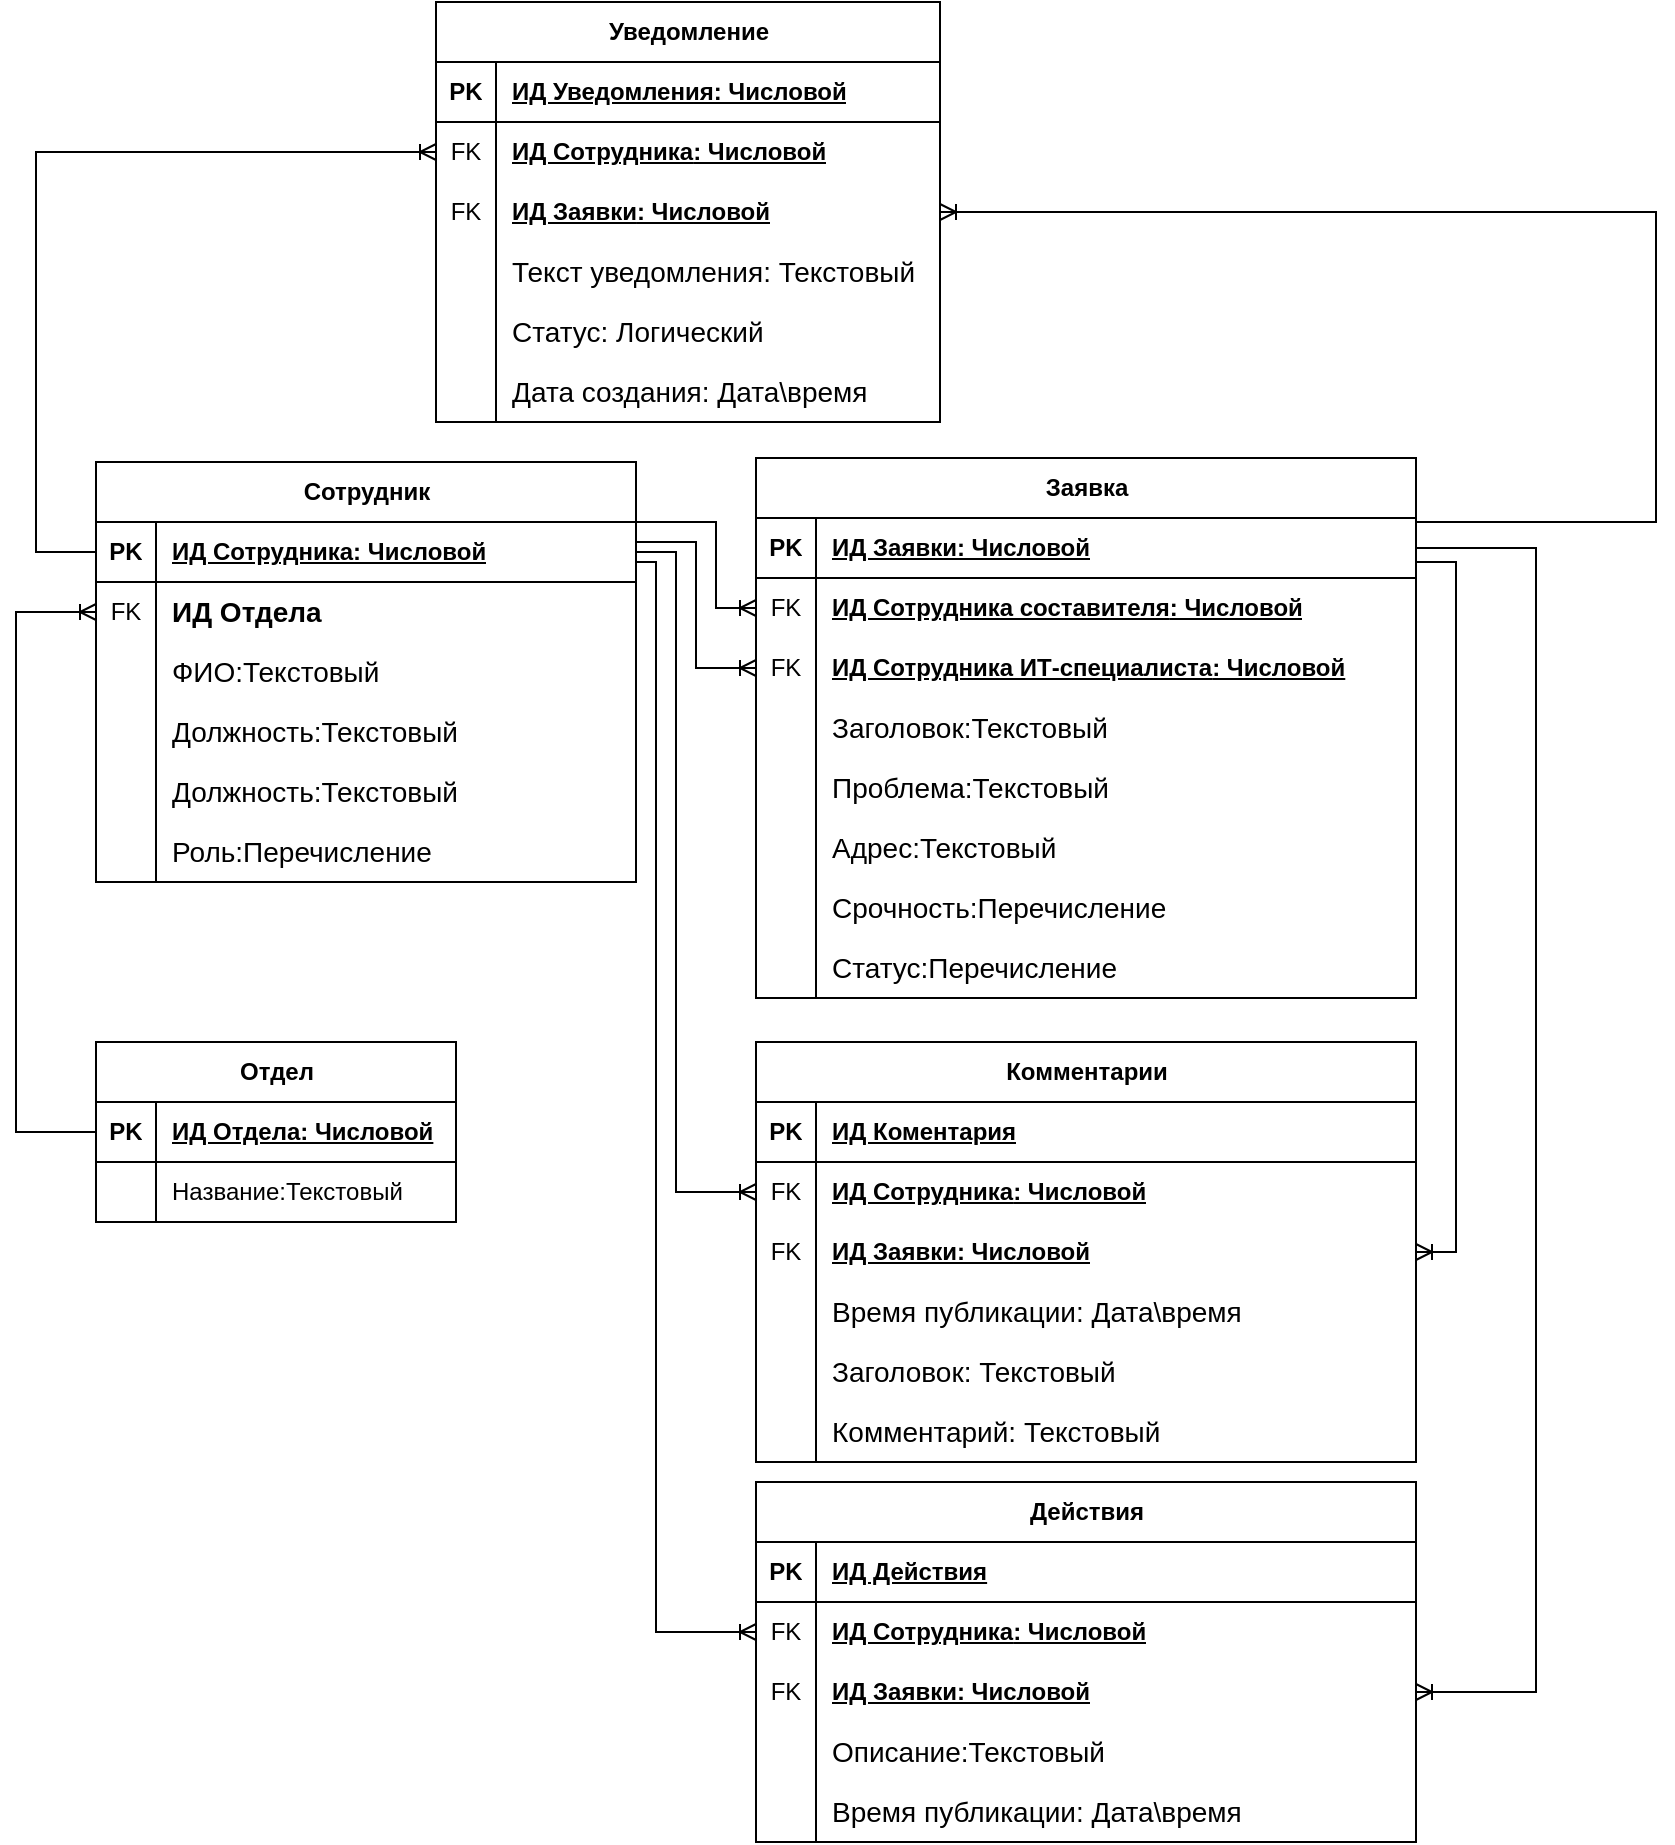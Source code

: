 <mxfile version="25.0.1">
  <diagram id="R2lEEEUBdFMjLlhIrx00" name="Page-1">
    <mxGraphModel grid="1" page="1" gridSize="10" guides="1" tooltips="1" connect="1" arrows="1" fold="1" pageScale="1" pageWidth="1100" pageHeight="1700" math="0" shadow="0" extFonts="Permanent Marker^https://fonts.googleapis.com/css?family=Permanent+Marker">
      <root>
        <mxCell id="0" />
        <mxCell id="1" parent="0" />
        <mxCell id="m5fT4UCXN7bWRFgDX3Ry-18" value="Сотрудник" style="shape=table;startSize=30;container=1;collapsible=1;childLayout=tableLayout;fixedRows=1;rowLines=0;fontStyle=1;align=center;resizeLast=1;html=1;" vertex="1" parent="1">
          <mxGeometry x="140" y="250" width="270" height="210" as="geometry" />
        </mxCell>
        <mxCell id="m5fT4UCXN7bWRFgDX3Ry-19" value="" style="shape=tableRow;horizontal=0;startSize=0;swimlaneHead=0;swimlaneBody=0;fillColor=none;collapsible=0;dropTarget=0;points=[[0,0.5],[1,0.5]];portConstraint=eastwest;top=0;left=0;right=0;bottom=1;" vertex="1" parent="m5fT4UCXN7bWRFgDX3Ry-18">
          <mxGeometry y="30" width="270" height="30" as="geometry" />
        </mxCell>
        <mxCell id="m5fT4UCXN7bWRFgDX3Ry-20" value="PK" style="shape=partialRectangle;connectable=0;fillColor=none;top=0;left=0;bottom=0;right=0;fontStyle=1;overflow=hidden;whiteSpace=wrap;html=1;" vertex="1" parent="m5fT4UCXN7bWRFgDX3Ry-19">
          <mxGeometry width="30" height="30" as="geometry">
            <mxRectangle width="30" height="30" as="alternateBounds" />
          </mxGeometry>
        </mxCell>
        <mxCell id="m5fT4UCXN7bWRFgDX3Ry-21" value="ИД Сотрудника: Числовой" style="shape=partialRectangle;connectable=0;fillColor=none;top=0;left=0;bottom=0;right=0;align=left;spacingLeft=6;fontStyle=5;overflow=hidden;whiteSpace=wrap;html=1;" vertex="1" parent="m5fT4UCXN7bWRFgDX3Ry-19">
          <mxGeometry x="30" width="240" height="30" as="geometry">
            <mxRectangle width="240" height="30" as="alternateBounds" />
          </mxGeometry>
        </mxCell>
        <mxCell id="m5fT4UCXN7bWRFgDX3Ry-22" value="" style="shape=tableRow;horizontal=0;startSize=0;swimlaneHead=0;swimlaneBody=0;fillColor=none;collapsible=0;dropTarget=0;points=[[0,0.5],[1,0.5]];portConstraint=eastwest;top=0;left=0;right=0;bottom=0;" vertex="1" parent="m5fT4UCXN7bWRFgDX3Ry-18">
          <mxGeometry y="60" width="270" height="30" as="geometry" />
        </mxCell>
        <mxCell id="m5fT4UCXN7bWRFgDX3Ry-23" value="FK" style="shape=partialRectangle;connectable=0;fillColor=none;top=0;left=0;bottom=0;right=0;editable=1;overflow=hidden;whiteSpace=wrap;html=1;" vertex="1" parent="m5fT4UCXN7bWRFgDX3Ry-22">
          <mxGeometry width="30" height="30" as="geometry">
            <mxRectangle width="30" height="30" as="alternateBounds" />
          </mxGeometry>
        </mxCell>
        <mxCell id="m5fT4UCXN7bWRFgDX3Ry-24" value="&lt;font style=&quot;font-size: 14px;&quot;&gt;&lt;b&gt;ИД Отдела&lt;/b&gt;&lt;/font&gt;" style="shape=partialRectangle;connectable=0;fillColor=none;top=0;left=0;bottom=0;right=0;align=left;spacingLeft=6;overflow=hidden;whiteSpace=wrap;html=1;" vertex="1" parent="m5fT4UCXN7bWRFgDX3Ry-22">
          <mxGeometry x="30" width="240" height="30" as="geometry">
            <mxRectangle width="240" height="30" as="alternateBounds" />
          </mxGeometry>
        </mxCell>
        <mxCell id="m5fT4UCXN7bWRFgDX3Ry-25" value="" style="shape=tableRow;horizontal=0;startSize=0;swimlaneHead=0;swimlaneBody=0;fillColor=none;collapsible=0;dropTarget=0;points=[[0,0.5],[1,0.5]];portConstraint=eastwest;top=0;left=0;right=0;bottom=0;" vertex="1" parent="m5fT4UCXN7bWRFgDX3Ry-18">
          <mxGeometry y="90" width="270" height="30" as="geometry" />
        </mxCell>
        <mxCell id="m5fT4UCXN7bWRFgDX3Ry-26" value="" style="shape=partialRectangle;connectable=0;fillColor=none;top=0;left=0;bottom=0;right=0;editable=1;overflow=hidden;whiteSpace=wrap;html=1;" vertex="1" parent="m5fT4UCXN7bWRFgDX3Ry-25">
          <mxGeometry width="30" height="30" as="geometry">
            <mxRectangle width="30" height="30" as="alternateBounds" />
          </mxGeometry>
        </mxCell>
        <mxCell id="m5fT4UCXN7bWRFgDX3Ry-27" value="&lt;font style=&quot;font-size: 14px;&quot;&gt;ФИО:Текстовый&lt;/font&gt;" style="shape=partialRectangle;connectable=0;fillColor=none;top=0;left=0;bottom=0;right=0;align=left;spacingLeft=6;overflow=hidden;whiteSpace=wrap;html=1;" vertex="1" parent="m5fT4UCXN7bWRFgDX3Ry-25">
          <mxGeometry x="30" width="240" height="30" as="geometry">
            <mxRectangle width="240" height="30" as="alternateBounds" />
          </mxGeometry>
        </mxCell>
        <mxCell id="m5fT4UCXN7bWRFgDX3Ry-28" value="" style="shape=tableRow;horizontal=0;startSize=0;swimlaneHead=0;swimlaneBody=0;fillColor=none;collapsible=0;dropTarget=0;points=[[0,0.5],[1,0.5]];portConstraint=eastwest;top=0;left=0;right=0;bottom=0;" vertex="1" parent="m5fT4UCXN7bWRFgDX3Ry-18">
          <mxGeometry y="120" width="270" height="30" as="geometry" />
        </mxCell>
        <mxCell id="m5fT4UCXN7bWRFgDX3Ry-29" value="" style="shape=partialRectangle;connectable=0;fillColor=none;top=0;left=0;bottom=0;right=0;editable=1;overflow=hidden;whiteSpace=wrap;html=1;" vertex="1" parent="m5fT4UCXN7bWRFgDX3Ry-28">
          <mxGeometry width="30" height="30" as="geometry">
            <mxRectangle width="30" height="30" as="alternateBounds" />
          </mxGeometry>
        </mxCell>
        <mxCell id="m5fT4UCXN7bWRFgDX3Ry-30" value="&lt;font style=&quot;font-size: 14px;&quot;&gt;Должность:Текстовый&lt;/font&gt;" style="shape=partialRectangle;connectable=0;fillColor=none;top=0;left=0;bottom=0;right=0;align=left;spacingLeft=6;overflow=hidden;whiteSpace=wrap;html=1;" vertex="1" parent="m5fT4UCXN7bWRFgDX3Ry-28">
          <mxGeometry x="30" width="240" height="30" as="geometry">
            <mxRectangle width="240" height="30" as="alternateBounds" />
          </mxGeometry>
        </mxCell>
        <mxCell id="m5fT4UCXN7bWRFgDX3Ry-84" value="" style="shape=tableRow;horizontal=0;startSize=0;swimlaneHead=0;swimlaneBody=0;fillColor=none;collapsible=0;dropTarget=0;points=[[0,0.5],[1,0.5]];portConstraint=eastwest;top=0;left=0;right=0;bottom=0;" vertex="1" parent="m5fT4UCXN7bWRFgDX3Ry-18">
          <mxGeometry y="150" width="270" height="30" as="geometry" />
        </mxCell>
        <mxCell id="m5fT4UCXN7bWRFgDX3Ry-85" value="" style="shape=partialRectangle;connectable=0;fillColor=none;top=0;left=0;bottom=0;right=0;editable=1;overflow=hidden;whiteSpace=wrap;html=1;" vertex="1" parent="m5fT4UCXN7bWRFgDX3Ry-84">
          <mxGeometry width="30" height="30" as="geometry">
            <mxRectangle width="30" height="30" as="alternateBounds" />
          </mxGeometry>
        </mxCell>
        <mxCell id="m5fT4UCXN7bWRFgDX3Ry-86" value="&lt;font style=&quot;font-size: 14px;&quot;&gt;Должность:Текстовый&lt;/font&gt;" style="shape=partialRectangle;connectable=0;fillColor=none;top=0;left=0;bottom=0;right=0;align=left;spacingLeft=6;overflow=hidden;whiteSpace=wrap;html=1;" vertex="1" parent="m5fT4UCXN7bWRFgDX3Ry-84">
          <mxGeometry x="30" width="240" height="30" as="geometry">
            <mxRectangle width="240" height="30" as="alternateBounds" />
          </mxGeometry>
        </mxCell>
        <mxCell id="m5fT4UCXN7bWRFgDX3Ry-93" value="" style="shape=tableRow;horizontal=0;startSize=0;swimlaneHead=0;swimlaneBody=0;fillColor=none;collapsible=0;dropTarget=0;points=[[0,0.5],[1,0.5]];portConstraint=eastwest;top=0;left=0;right=0;bottom=0;" vertex="1" parent="m5fT4UCXN7bWRFgDX3Ry-18">
          <mxGeometry y="180" width="270" height="30" as="geometry" />
        </mxCell>
        <mxCell id="m5fT4UCXN7bWRFgDX3Ry-94" value="" style="shape=partialRectangle;connectable=0;fillColor=none;top=0;left=0;bottom=0;right=0;editable=1;overflow=hidden;whiteSpace=wrap;html=1;" vertex="1" parent="m5fT4UCXN7bWRFgDX3Ry-93">
          <mxGeometry width="30" height="30" as="geometry">
            <mxRectangle width="30" height="30" as="alternateBounds" />
          </mxGeometry>
        </mxCell>
        <mxCell id="m5fT4UCXN7bWRFgDX3Ry-95" value="&lt;font style=&quot;font-size: 14px;&quot;&gt;Роль:Перечисление&lt;/font&gt;" style="shape=partialRectangle;connectable=0;fillColor=none;top=0;left=0;bottom=0;right=0;align=left;spacingLeft=6;overflow=hidden;whiteSpace=wrap;html=1;" vertex="1" parent="m5fT4UCXN7bWRFgDX3Ry-93">
          <mxGeometry x="30" width="240" height="30" as="geometry">
            <mxRectangle width="240" height="30" as="alternateBounds" />
          </mxGeometry>
        </mxCell>
        <mxCell id="m5fT4UCXN7bWRFgDX3Ry-31" value="Уведомление" style="shape=table;startSize=30;container=1;collapsible=1;childLayout=tableLayout;fixedRows=1;rowLines=0;fontStyle=1;align=center;resizeLast=1;html=1;" vertex="1" parent="1">
          <mxGeometry x="310" y="20" width="252" height="210" as="geometry" />
        </mxCell>
        <mxCell id="m5fT4UCXN7bWRFgDX3Ry-32" value="" style="shape=tableRow;horizontal=0;startSize=0;swimlaneHead=0;swimlaneBody=0;fillColor=none;collapsible=0;dropTarget=0;points=[[0,0.5],[1,0.5]];portConstraint=eastwest;top=0;left=0;right=0;bottom=1;" vertex="1" parent="m5fT4UCXN7bWRFgDX3Ry-31">
          <mxGeometry y="30" width="252" height="30" as="geometry" />
        </mxCell>
        <mxCell id="m5fT4UCXN7bWRFgDX3Ry-33" value="PK" style="shape=partialRectangle;connectable=0;fillColor=none;top=0;left=0;bottom=0;right=0;fontStyle=1;overflow=hidden;whiteSpace=wrap;html=1;" vertex="1" parent="m5fT4UCXN7bWRFgDX3Ry-32">
          <mxGeometry width="30" height="30" as="geometry">
            <mxRectangle width="30" height="30" as="alternateBounds" />
          </mxGeometry>
        </mxCell>
        <mxCell id="m5fT4UCXN7bWRFgDX3Ry-34" value="ИД Уведомления: Числовой" style="shape=partialRectangle;connectable=0;fillColor=none;top=0;left=0;bottom=0;right=0;align=left;spacingLeft=6;fontStyle=5;overflow=hidden;whiteSpace=wrap;html=1;" vertex="1" parent="m5fT4UCXN7bWRFgDX3Ry-32">
          <mxGeometry x="30" width="222" height="30" as="geometry">
            <mxRectangle width="222" height="30" as="alternateBounds" />
          </mxGeometry>
        </mxCell>
        <mxCell id="m5fT4UCXN7bWRFgDX3Ry-35" value="" style="shape=tableRow;horizontal=0;startSize=0;swimlaneHead=0;swimlaneBody=0;fillColor=none;collapsible=0;dropTarget=0;points=[[0,0.5],[1,0.5]];portConstraint=eastwest;top=0;left=0;right=0;bottom=0;" vertex="1" parent="m5fT4UCXN7bWRFgDX3Ry-31">
          <mxGeometry y="60" width="252" height="30" as="geometry" />
        </mxCell>
        <mxCell id="m5fT4UCXN7bWRFgDX3Ry-36" value="FK" style="shape=partialRectangle;connectable=0;fillColor=none;top=0;left=0;bottom=0;right=0;editable=1;overflow=hidden;whiteSpace=wrap;html=1;" vertex="1" parent="m5fT4UCXN7bWRFgDX3Ry-35">
          <mxGeometry width="30" height="30" as="geometry">
            <mxRectangle width="30" height="30" as="alternateBounds" />
          </mxGeometry>
        </mxCell>
        <mxCell id="m5fT4UCXN7bWRFgDX3Ry-37" value="&lt;span style=&quot;font-weight: 700; text-decoration-line: underline;&quot;&gt;ИД Сотрудника&lt;/span&gt;&lt;span style=&quot;font-weight: 700; text-decoration-line: underline;&quot;&gt;: Числовой&lt;/span&gt;" style="shape=partialRectangle;connectable=0;fillColor=none;top=0;left=0;bottom=0;right=0;align=left;spacingLeft=6;overflow=hidden;whiteSpace=wrap;html=1;" vertex="1" parent="m5fT4UCXN7bWRFgDX3Ry-35">
          <mxGeometry x="30" width="222" height="30" as="geometry">
            <mxRectangle width="222" height="30" as="alternateBounds" />
          </mxGeometry>
        </mxCell>
        <mxCell id="m5fT4UCXN7bWRFgDX3Ry-38" value="" style="shape=tableRow;horizontal=0;startSize=0;swimlaneHead=0;swimlaneBody=0;fillColor=none;collapsible=0;dropTarget=0;points=[[0,0.5],[1,0.5]];portConstraint=eastwest;top=0;left=0;right=0;bottom=0;" vertex="1" parent="m5fT4UCXN7bWRFgDX3Ry-31">
          <mxGeometry y="90" width="252" height="30" as="geometry" />
        </mxCell>
        <mxCell id="m5fT4UCXN7bWRFgDX3Ry-39" value="FK" style="shape=partialRectangle;connectable=0;fillColor=none;top=0;left=0;bottom=0;right=0;editable=1;overflow=hidden;whiteSpace=wrap;html=1;" vertex="1" parent="m5fT4UCXN7bWRFgDX3Ry-38">
          <mxGeometry width="30" height="30" as="geometry">
            <mxRectangle width="30" height="30" as="alternateBounds" />
          </mxGeometry>
        </mxCell>
        <mxCell id="m5fT4UCXN7bWRFgDX3Ry-40" value="&lt;span style=&quot;font-weight: 700; text-decoration-line: underline;&quot;&gt;ИД Заявки&lt;/span&gt;&lt;span style=&quot;font-weight: 700; text-decoration-line: underline;&quot;&gt;: Числовой&lt;/span&gt;" style="shape=partialRectangle;connectable=0;fillColor=none;top=0;left=0;bottom=0;right=0;align=left;spacingLeft=6;overflow=hidden;whiteSpace=wrap;html=1;" vertex="1" parent="m5fT4UCXN7bWRFgDX3Ry-38">
          <mxGeometry x="30" width="222" height="30" as="geometry">
            <mxRectangle width="222" height="30" as="alternateBounds" />
          </mxGeometry>
        </mxCell>
        <mxCell id="m5fT4UCXN7bWRFgDX3Ry-41" value="" style="shape=tableRow;horizontal=0;startSize=0;swimlaneHead=0;swimlaneBody=0;fillColor=none;collapsible=0;dropTarget=0;points=[[0,0.5],[1,0.5]];portConstraint=eastwest;top=0;left=0;right=0;bottom=0;" vertex="1" parent="m5fT4UCXN7bWRFgDX3Ry-31">
          <mxGeometry y="120" width="252" height="30" as="geometry" />
        </mxCell>
        <mxCell id="m5fT4UCXN7bWRFgDX3Ry-42" value="" style="shape=partialRectangle;connectable=0;fillColor=none;top=0;left=0;bottom=0;right=0;editable=1;overflow=hidden;whiteSpace=wrap;html=1;" vertex="1" parent="m5fT4UCXN7bWRFgDX3Ry-41">
          <mxGeometry width="30" height="30" as="geometry">
            <mxRectangle width="30" height="30" as="alternateBounds" />
          </mxGeometry>
        </mxCell>
        <mxCell id="m5fT4UCXN7bWRFgDX3Ry-43" value="&lt;span style=&quot;font-size: 14px;&quot;&gt;Текст уведомления: Текстовый&lt;/span&gt;" style="shape=partialRectangle;connectable=0;fillColor=none;top=0;left=0;bottom=0;right=0;align=left;spacingLeft=6;overflow=hidden;whiteSpace=wrap;html=1;" vertex="1" parent="m5fT4UCXN7bWRFgDX3Ry-41">
          <mxGeometry x="30" width="222" height="30" as="geometry">
            <mxRectangle width="222" height="30" as="alternateBounds" />
          </mxGeometry>
        </mxCell>
        <mxCell id="-YL9Qw6gLJrO2GEojxr--1" value="" style="shape=tableRow;horizontal=0;startSize=0;swimlaneHead=0;swimlaneBody=0;fillColor=none;collapsible=0;dropTarget=0;points=[[0,0.5],[1,0.5]];portConstraint=eastwest;top=0;left=0;right=0;bottom=0;" vertex="1" parent="m5fT4UCXN7bWRFgDX3Ry-31">
          <mxGeometry y="150" width="252" height="30" as="geometry" />
        </mxCell>
        <mxCell id="-YL9Qw6gLJrO2GEojxr--2" value="" style="shape=partialRectangle;connectable=0;fillColor=none;top=0;left=0;bottom=0;right=0;editable=1;overflow=hidden;whiteSpace=wrap;html=1;" vertex="1" parent="-YL9Qw6gLJrO2GEojxr--1">
          <mxGeometry width="30" height="30" as="geometry">
            <mxRectangle width="30" height="30" as="alternateBounds" />
          </mxGeometry>
        </mxCell>
        <mxCell id="-YL9Qw6gLJrO2GEojxr--3" value="&lt;font style=&quot;font-size: 14px;&quot;&gt;Статус: Логический&lt;/font&gt;" style="shape=partialRectangle;connectable=0;fillColor=none;top=0;left=0;bottom=0;right=0;align=left;spacingLeft=6;overflow=hidden;whiteSpace=wrap;html=1;" vertex="1" parent="-YL9Qw6gLJrO2GEojxr--1">
          <mxGeometry x="30" width="222" height="30" as="geometry">
            <mxRectangle width="222" height="30" as="alternateBounds" />
          </mxGeometry>
        </mxCell>
        <mxCell id="-YL9Qw6gLJrO2GEojxr--4" value="" style="shape=tableRow;horizontal=0;startSize=0;swimlaneHead=0;swimlaneBody=0;fillColor=none;collapsible=0;dropTarget=0;points=[[0,0.5],[1,0.5]];portConstraint=eastwest;top=0;left=0;right=0;bottom=0;" vertex="1" parent="m5fT4UCXN7bWRFgDX3Ry-31">
          <mxGeometry y="180" width="252" height="30" as="geometry" />
        </mxCell>
        <mxCell id="-YL9Qw6gLJrO2GEojxr--5" value="" style="shape=partialRectangle;connectable=0;fillColor=none;top=0;left=0;bottom=0;right=0;editable=1;overflow=hidden;whiteSpace=wrap;html=1;" vertex="1" parent="-YL9Qw6gLJrO2GEojxr--4">
          <mxGeometry width="30" height="30" as="geometry">
            <mxRectangle width="30" height="30" as="alternateBounds" />
          </mxGeometry>
        </mxCell>
        <mxCell id="-YL9Qw6gLJrO2GEojxr--6" value="&lt;font style=&quot;font-size: 14px;&quot;&gt;Дата создания: Дата\время&lt;/font&gt;" style="shape=partialRectangle;connectable=0;fillColor=none;top=0;left=0;bottom=0;right=0;align=left;spacingLeft=6;overflow=hidden;whiteSpace=wrap;html=1;" vertex="1" parent="-YL9Qw6gLJrO2GEojxr--4">
          <mxGeometry x="30" width="222" height="30" as="geometry">
            <mxRectangle width="222" height="30" as="alternateBounds" />
          </mxGeometry>
        </mxCell>
        <mxCell id="m5fT4UCXN7bWRFgDX3Ry-44" value="Отдел" style="shape=table;startSize=30;container=1;collapsible=1;childLayout=tableLayout;fixedRows=1;rowLines=0;fontStyle=1;align=center;resizeLast=1;html=1;" vertex="1" parent="1">
          <mxGeometry x="140" y="540" width="180" height="90" as="geometry" />
        </mxCell>
        <mxCell id="m5fT4UCXN7bWRFgDX3Ry-45" value="" style="shape=tableRow;horizontal=0;startSize=0;swimlaneHead=0;swimlaneBody=0;fillColor=none;collapsible=0;dropTarget=0;points=[[0,0.5],[1,0.5]];portConstraint=eastwest;top=0;left=0;right=0;bottom=1;" vertex="1" parent="m5fT4UCXN7bWRFgDX3Ry-44">
          <mxGeometry y="30" width="180" height="30" as="geometry" />
        </mxCell>
        <mxCell id="m5fT4UCXN7bWRFgDX3Ry-46" value="PK" style="shape=partialRectangle;connectable=0;fillColor=none;top=0;left=0;bottom=0;right=0;fontStyle=1;overflow=hidden;whiteSpace=wrap;html=1;" vertex="1" parent="m5fT4UCXN7bWRFgDX3Ry-45">
          <mxGeometry width="30" height="30" as="geometry">
            <mxRectangle width="30" height="30" as="alternateBounds" />
          </mxGeometry>
        </mxCell>
        <mxCell id="m5fT4UCXN7bWRFgDX3Ry-47" value="ИД Отдела: Числовой" style="shape=partialRectangle;connectable=0;fillColor=none;top=0;left=0;bottom=0;right=0;align=left;spacingLeft=6;fontStyle=5;overflow=hidden;whiteSpace=wrap;html=1;" vertex="1" parent="m5fT4UCXN7bWRFgDX3Ry-45">
          <mxGeometry x="30" width="150" height="30" as="geometry">
            <mxRectangle width="150" height="30" as="alternateBounds" />
          </mxGeometry>
        </mxCell>
        <mxCell id="m5fT4UCXN7bWRFgDX3Ry-48" value="" style="shape=tableRow;horizontal=0;startSize=0;swimlaneHead=0;swimlaneBody=0;fillColor=none;collapsible=0;dropTarget=0;points=[[0,0.5],[1,0.5]];portConstraint=eastwest;top=0;left=0;right=0;bottom=0;" vertex="1" parent="m5fT4UCXN7bWRFgDX3Ry-44">
          <mxGeometry y="60" width="180" height="30" as="geometry" />
        </mxCell>
        <mxCell id="m5fT4UCXN7bWRFgDX3Ry-49" value="" style="shape=partialRectangle;connectable=0;fillColor=none;top=0;left=0;bottom=0;right=0;editable=1;overflow=hidden;whiteSpace=wrap;html=1;" vertex="1" parent="m5fT4UCXN7bWRFgDX3Ry-48">
          <mxGeometry width="30" height="30" as="geometry">
            <mxRectangle width="30" height="30" as="alternateBounds" />
          </mxGeometry>
        </mxCell>
        <mxCell id="m5fT4UCXN7bWRFgDX3Ry-50" value="Название:Текстовый" style="shape=partialRectangle;connectable=0;fillColor=none;top=0;left=0;bottom=0;right=0;align=left;spacingLeft=6;overflow=hidden;whiteSpace=wrap;html=1;" vertex="1" parent="m5fT4UCXN7bWRFgDX3Ry-48">
          <mxGeometry x="30" width="150" height="30" as="geometry">
            <mxRectangle width="150" height="30" as="alternateBounds" />
          </mxGeometry>
        </mxCell>
        <mxCell id="m5fT4UCXN7bWRFgDX3Ry-57" value="Заявка" style="shape=table;startSize=30;container=1;collapsible=1;childLayout=tableLayout;fixedRows=1;rowLines=0;fontStyle=1;align=center;resizeLast=1;html=1;" vertex="1" parent="1">
          <mxGeometry x="470" y="248" width="330" height="270" as="geometry" />
        </mxCell>
        <mxCell id="m5fT4UCXN7bWRFgDX3Ry-58" value="" style="shape=tableRow;horizontal=0;startSize=0;swimlaneHead=0;swimlaneBody=0;fillColor=none;collapsible=0;dropTarget=0;points=[[0,0.5],[1,0.5]];portConstraint=eastwest;top=0;left=0;right=0;bottom=1;" vertex="1" parent="m5fT4UCXN7bWRFgDX3Ry-57">
          <mxGeometry y="30" width="330" height="30" as="geometry" />
        </mxCell>
        <mxCell id="m5fT4UCXN7bWRFgDX3Ry-59" value="PK" style="shape=partialRectangle;connectable=0;fillColor=none;top=0;left=0;bottom=0;right=0;fontStyle=1;overflow=hidden;whiteSpace=wrap;html=1;" vertex="1" parent="m5fT4UCXN7bWRFgDX3Ry-58">
          <mxGeometry width="30" height="30" as="geometry">
            <mxRectangle width="30" height="30" as="alternateBounds" />
          </mxGeometry>
        </mxCell>
        <mxCell id="m5fT4UCXN7bWRFgDX3Ry-60" value="ИД Заявки: Числовой" style="shape=partialRectangle;connectable=0;fillColor=none;top=0;left=0;bottom=0;right=0;align=left;spacingLeft=6;fontStyle=5;overflow=hidden;whiteSpace=wrap;html=1;" vertex="1" parent="m5fT4UCXN7bWRFgDX3Ry-58">
          <mxGeometry x="30" width="300" height="30" as="geometry">
            <mxRectangle width="300" height="30" as="alternateBounds" />
          </mxGeometry>
        </mxCell>
        <mxCell id="m5fT4UCXN7bWRFgDX3Ry-61" value="" style="shape=tableRow;horizontal=0;startSize=0;swimlaneHead=0;swimlaneBody=0;fillColor=none;collapsible=0;dropTarget=0;points=[[0,0.5],[1,0.5]];portConstraint=eastwest;top=0;left=0;right=0;bottom=0;" vertex="1" parent="m5fT4UCXN7bWRFgDX3Ry-57">
          <mxGeometry y="60" width="330" height="30" as="geometry" />
        </mxCell>
        <mxCell id="m5fT4UCXN7bWRFgDX3Ry-62" value="FK" style="shape=partialRectangle;connectable=0;fillColor=none;top=0;left=0;bottom=0;right=0;editable=1;overflow=hidden;whiteSpace=wrap;html=1;" vertex="1" parent="m5fT4UCXN7bWRFgDX3Ry-61">
          <mxGeometry width="30" height="30" as="geometry">
            <mxRectangle width="30" height="30" as="alternateBounds" />
          </mxGeometry>
        </mxCell>
        <mxCell id="m5fT4UCXN7bWRFgDX3Ry-63" value="&lt;span style=&quot;font-weight: 700; text-decoration-line: underline;&quot;&gt;ИД Сотрудника составителя&lt;/span&gt;&lt;span style=&quot;font-weight: 700; text-decoration-line: underline;&quot;&gt;: Числовой&lt;/span&gt;" style="shape=partialRectangle;connectable=0;fillColor=none;top=0;left=0;bottom=0;right=0;align=left;spacingLeft=6;overflow=hidden;whiteSpace=wrap;html=1;" vertex="1" parent="m5fT4UCXN7bWRFgDX3Ry-61">
          <mxGeometry x="30" width="300" height="30" as="geometry">
            <mxRectangle width="300" height="30" as="alternateBounds" />
          </mxGeometry>
        </mxCell>
        <mxCell id="m5fT4UCXN7bWRFgDX3Ry-64" value="" style="shape=tableRow;horizontal=0;startSize=0;swimlaneHead=0;swimlaneBody=0;fillColor=none;collapsible=0;dropTarget=0;points=[[0,0.5],[1,0.5]];portConstraint=eastwest;top=0;left=0;right=0;bottom=0;" vertex="1" parent="m5fT4UCXN7bWRFgDX3Ry-57">
          <mxGeometry y="90" width="330" height="30" as="geometry" />
        </mxCell>
        <mxCell id="m5fT4UCXN7bWRFgDX3Ry-65" value="FK" style="shape=partialRectangle;connectable=0;fillColor=none;top=0;left=0;bottom=0;right=0;editable=1;overflow=hidden;whiteSpace=wrap;html=1;" vertex="1" parent="m5fT4UCXN7bWRFgDX3Ry-64">
          <mxGeometry width="30" height="30" as="geometry">
            <mxRectangle width="30" height="30" as="alternateBounds" />
          </mxGeometry>
        </mxCell>
        <mxCell id="m5fT4UCXN7bWRFgDX3Ry-66" value="&lt;span style=&quot;text-decoration-line: underline; font-weight: 700;&quot;&gt;ИД Сотрудника ИТ-специалиста&lt;/span&gt;&lt;span style=&quot;text-decoration-line: underline; font-weight: 700;&quot;&gt;: Числовой&lt;/span&gt;" style="shape=partialRectangle;connectable=0;fillColor=none;top=0;left=0;bottom=0;right=0;align=left;spacingLeft=6;overflow=hidden;whiteSpace=wrap;html=1;" vertex="1" parent="m5fT4UCXN7bWRFgDX3Ry-64">
          <mxGeometry x="30" width="300" height="30" as="geometry">
            <mxRectangle width="300" height="30" as="alternateBounds" />
          </mxGeometry>
        </mxCell>
        <mxCell id="m5fT4UCXN7bWRFgDX3Ry-67" value="" style="shape=tableRow;horizontal=0;startSize=0;swimlaneHead=0;swimlaneBody=0;fillColor=none;collapsible=0;dropTarget=0;points=[[0,0.5],[1,0.5]];portConstraint=eastwest;top=0;left=0;right=0;bottom=0;" vertex="1" parent="m5fT4UCXN7bWRFgDX3Ry-57">
          <mxGeometry y="120" width="330" height="30" as="geometry" />
        </mxCell>
        <mxCell id="m5fT4UCXN7bWRFgDX3Ry-68" value="" style="shape=partialRectangle;connectable=0;fillColor=none;top=0;left=0;bottom=0;right=0;editable=1;overflow=hidden;whiteSpace=wrap;html=1;" vertex="1" parent="m5fT4UCXN7bWRFgDX3Ry-67">
          <mxGeometry width="30" height="30" as="geometry">
            <mxRectangle width="30" height="30" as="alternateBounds" />
          </mxGeometry>
        </mxCell>
        <mxCell id="m5fT4UCXN7bWRFgDX3Ry-69" value="&lt;font style=&quot;font-size: 14px;&quot;&gt;Заголовок:Текстовый&lt;/font&gt;" style="shape=partialRectangle;connectable=0;fillColor=none;top=0;left=0;bottom=0;right=0;align=left;spacingLeft=6;overflow=hidden;whiteSpace=wrap;html=1;" vertex="1" parent="m5fT4UCXN7bWRFgDX3Ry-67">
          <mxGeometry x="30" width="300" height="30" as="geometry">
            <mxRectangle width="300" height="30" as="alternateBounds" />
          </mxGeometry>
        </mxCell>
        <mxCell id="m5fT4UCXN7bWRFgDX3Ry-87" value="" style="shape=tableRow;horizontal=0;startSize=0;swimlaneHead=0;swimlaneBody=0;fillColor=none;collapsible=0;dropTarget=0;points=[[0,0.5],[1,0.5]];portConstraint=eastwest;top=0;left=0;right=0;bottom=0;" vertex="1" parent="m5fT4UCXN7bWRFgDX3Ry-57">
          <mxGeometry y="150" width="330" height="30" as="geometry" />
        </mxCell>
        <mxCell id="m5fT4UCXN7bWRFgDX3Ry-88" value="" style="shape=partialRectangle;connectable=0;fillColor=none;top=0;left=0;bottom=0;right=0;editable=1;overflow=hidden;whiteSpace=wrap;html=1;" vertex="1" parent="m5fT4UCXN7bWRFgDX3Ry-87">
          <mxGeometry width="30" height="30" as="geometry">
            <mxRectangle width="30" height="30" as="alternateBounds" />
          </mxGeometry>
        </mxCell>
        <mxCell id="m5fT4UCXN7bWRFgDX3Ry-89" value="&lt;font style=&quot;font-size: 14px;&quot;&gt;Проблема:Текстовый&lt;/font&gt;" style="shape=partialRectangle;connectable=0;fillColor=none;top=0;left=0;bottom=0;right=0;align=left;spacingLeft=6;overflow=hidden;whiteSpace=wrap;html=1;" vertex="1" parent="m5fT4UCXN7bWRFgDX3Ry-87">
          <mxGeometry x="30" width="300" height="30" as="geometry">
            <mxRectangle width="300" height="30" as="alternateBounds" />
          </mxGeometry>
        </mxCell>
        <mxCell id="m5fT4UCXN7bWRFgDX3Ry-90" value="" style="shape=tableRow;horizontal=0;startSize=0;swimlaneHead=0;swimlaneBody=0;fillColor=none;collapsible=0;dropTarget=0;points=[[0,0.5],[1,0.5]];portConstraint=eastwest;top=0;left=0;right=0;bottom=0;" vertex="1" parent="m5fT4UCXN7bWRFgDX3Ry-57">
          <mxGeometry y="180" width="330" height="30" as="geometry" />
        </mxCell>
        <mxCell id="m5fT4UCXN7bWRFgDX3Ry-91" value="" style="shape=partialRectangle;connectable=0;fillColor=none;top=0;left=0;bottom=0;right=0;editable=1;overflow=hidden;whiteSpace=wrap;html=1;" vertex="1" parent="m5fT4UCXN7bWRFgDX3Ry-90">
          <mxGeometry width="30" height="30" as="geometry">
            <mxRectangle width="30" height="30" as="alternateBounds" />
          </mxGeometry>
        </mxCell>
        <mxCell id="m5fT4UCXN7bWRFgDX3Ry-92" value="&lt;span style=&quot;font-size: 14px;&quot;&gt;Адрес:Текстовый&lt;/span&gt;" style="shape=partialRectangle;connectable=0;fillColor=none;top=0;left=0;bottom=0;right=0;align=left;spacingLeft=6;overflow=hidden;whiteSpace=wrap;html=1;" vertex="1" parent="m5fT4UCXN7bWRFgDX3Ry-90">
          <mxGeometry x="30" width="300" height="30" as="geometry">
            <mxRectangle width="300" height="30" as="alternateBounds" />
          </mxGeometry>
        </mxCell>
        <mxCell id="m5fT4UCXN7bWRFgDX3Ry-96" value="" style="shape=tableRow;horizontal=0;startSize=0;swimlaneHead=0;swimlaneBody=0;fillColor=none;collapsible=0;dropTarget=0;points=[[0,0.5],[1,0.5]];portConstraint=eastwest;top=0;left=0;right=0;bottom=0;" vertex="1" parent="m5fT4UCXN7bWRFgDX3Ry-57">
          <mxGeometry y="210" width="330" height="30" as="geometry" />
        </mxCell>
        <mxCell id="m5fT4UCXN7bWRFgDX3Ry-97" value="" style="shape=partialRectangle;connectable=0;fillColor=none;top=0;left=0;bottom=0;right=0;editable=1;overflow=hidden;whiteSpace=wrap;html=1;" vertex="1" parent="m5fT4UCXN7bWRFgDX3Ry-96">
          <mxGeometry width="30" height="30" as="geometry">
            <mxRectangle width="30" height="30" as="alternateBounds" />
          </mxGeometry>
        </mxCell>
        <mxCell id="m5fT4UCXN7bWRFgDX3Ry-98" value="&lt;font style=&quot;font-size: 14px;&quot;&gt;Срочность:Перечисление&lt;/font&gt;" style="shape=partialRectangle;connectable=0;fillColor=none;top=0;left=0;bottom=0;right=0;align=left;spacingLeft=6;overflow=hidden;whiteSpace=wrap;html=1;" vertex="1" parent="m5fT4UCXN7bWRFgDX3Ry-96">
          <mxGeometry x="30" width="300" height="30" as="geometry">
            <mxRectangle width="300" height="30" as="alternateBounds" />
          </mxGeometry>
        </mxCell>
        <mxCell id="m5fT4UCXN7bWRFgDX3Ry-140" value="" style="shape=tableRow;horizontal=0;startSize=0;swimlaneHead=0;swimlaneBody=0;fillColor=none;collapsible=0;dropTarget=0;points=[[0,0.5],[1,0.5]];portConstraint=eastwest;top=0;left=0;right=0;bottom=0;" vertex="1" parent="m5fT4UCXN7bWRFgDX3Ry-57">
          <mxGeometry y="240" width="330" height="30" as="geometry" />
        </mxCell>
        <mxCell id="m5fT4UCXN7bWRFgDX3Ry-141" value="" style="shape=partialRectangle;connectable=0;fillColor=none;top=0;left=0;bottom=0;right=0;editable=1;overflow=hidden;whiteSpace=wrap;html=1;" vertex="1" parent="m5fT4UCXN7bWRFgDX3Ry-140">
          <mxGeometry width="30" height="30" as="geometry">
            <mxRectangle width="30" height="30" as="alternateBounds" />
          </mxGeometry>
        </mxCell>
        <mxCell id="m5fT4UCXN7bWRFgDX3Ry-142" value="&lt;span style=&quot;font-size: 14px;&quot;&gt;Статус:Перечисление&lt;/span&gt;" style="shape=partialRectangle;connectable=0;fillColor=none;top=0;left=0;bottom=0;right=0;align=left;spacingLeft=6;overflow=hidden;whiteSpace=wrap;html=1;" vertex="1" parent="m5fT4UCXN7bWRFgDX3Ry-140">
          <mxGeometry x="30" width="300" height="30" as="geometry">
            <mxRectangle width="300" height="30" as="alternateBounds" />
          </mxGeometry>
        </mxCell>
        <mxCell id="m5fT4UCXN7bWRFgDX3Ry-73" value="" style="fontSize=12;html=1;endArrow=ERoneToMany;rounded=0;entryX=0;entryY=0.5;entryDx=0;entryDy=0;exitX=0;exitY=0.5;exitDx=0;exitDy=0;" edge="1" parent="1" source="m5fT4UCXN7bWRFgDX3Ry-45" target="m5fT4UCXN7bWRFgDX3Ry-22">
          <mxGeometry width="100" height="100" relative="1" as="geometry">
            <mxPoint x="270" y="440" as="sourcePoint" />
            <mxPoint x="370" y="340" as="targetPoint" />
            <Array as="points">
              <mxPoint x="100" y="585" />
              <mxPoint x="100" y="485" />
              <mxPoint x="100" y="410" />
              <mxPoint x="100" y="325" />
            </Array>
          </mxGeometry>
        </mxCell>
        <mxCell id="m5fT4UCXN7bWRFgDX3Ry-77" value="" style="edgeStyle=orthogonalEdgeStyle;fontSize=12;html=1;endArrow=ERoneToMany;rounded=0;entryX=0;entryY=0.5;entryDx=0;entryDy=0;" edge="1" parent="1" source="m5fT4UCXN7bWRFgDX3Ry-19" target="m5fT4UCXN7bWRFgDX3Ry-61">
          <mxGeometry width="100" height="100" relative="1" as="geometry">
            <mxPoint x="270" y="440" as="sourcePoint" />
            <mxPoint x="500" y="440" as="targetPoint" />
            <Array as="points">
              <mxPoint x="450" y="280" />
              <mxPoint x="450" y="323" />
            </Array>
          </mxGeometry>
        </mxCell>
        <mxCell id="m5fT4UCXN7bWRFgDX3Ry-78" value="" style="edgeStyle=orthogonalEdgeStyle;fontSize=12;html=1;endArrow=ERoneToMany;rounded=0;entryX=0;entryY=0.5;entryDx=0;entryDy=0;exitX=0;exitY=0.5;exitDx=0;exitDy=0;" edge="1" parent="1" source="m5fT4UCXN7bWRFgDX3Ry-19" target="m5fT4UCXN7bWRFgDX3Ry-35">
          <mxGeometry width="100" height="100" relative="1" as="geometry">
            <mxPoint x="150" y="150" as="sourcePoint" />
            <mxPoint x="300" y="120" as="targetPoint" />
            <Array as="points">
              <mxPoint x="110" y="295" />
              <mxPoint x="110" y="95" />
            </Array>
          </mxGeometry>
        </mxCell>
        <mxCell id="m5fT4UCXN7bWRFgDX3Ry-79" value="" style="edgeStyle=orthogonalEdgeStyle;fontSize=12;html=1;endArrow=ERoneToMany;rounded=0;exitX=1;exitY=0.5;exitDx=0;exitDy=0;entryX=1;entryY=0.5;entryDx=0;entryDy=0;" edge="1" parent="1" source="m5fT4UCXN7bWRFgDX3Ry-58" target="m5fT4UCXN7bWRFgDX3Ry-38">
          <mxGeometry width="100" height="100" relative="1" as="geometry">
            <mxPoint x="430" y="280" as="sourcePoint" />
            <mxPoint x="600" y="130" as="targetPoint" />
            <Array as="points">
              <mxPoint x="800" y="280" />
              <mxPoint x="920" y="280" />
              <mxPoint x="920" y="125" />
            </Array>
          </mxGeometry>
        </mxCell>
        <mxCell id="m5fT4UCXN7bWRFgDX3Ry-99" value="Комментарии" style="shape=table;startSize=30;container=1;collapsible=1;childLayout=tableLayout;fixedRows=1;rowLines=0;fontStyle=1;align=center;resizeLast=1;html=1;" vertex="1" parent="1">
          <mxGeometry x="470" y="540" width="330" height="210" as="geometry" />
        </mxCell>
        <mxCell id="m5fT4UCXN7bWRFgDX3Ry-100" value="" style="shape=tableRow;horizontal=0;startSize=0;swimlaneHead=0;swimlaneBody=0;fillColor=none;collapsible=0;dropTarget=0;points=[[0,0.5],[1,0.5]];portConstraint=eastwest;top=0;left=0;right=0;bottom=1;" vertex="1" parent="m5fT4UCXN7bWRFgDX3Ry-99">
          <mxGeometry y="30" width="330" height="30" as="geometry" />
        </mxCell>
        <mxCell id="m5fT4UCXN7bWRFgDX3Ry-101" value="PK" style="shape=partialRectangle;connectable=0;fillColor=none;top=0;left=0;bottom=0;right=0;fontStyle=1;overflow=hidden;whiteSpace=wrap;html=1;" vertex="1" parent="m5fT4UCXN7bWRFgDX3Ry-100">
          <mxGeometry width="30" height="30" as="geometry">
            <mxRectangle width="30" height="30" as="alternateBounds" />
          </mxGeometry>
        </mxCell>
        <mxCell id="m5fT4UCXN7bWRFgDX3Ry-102" value="ИД Коментария" style="shape=partialRectangle;connectable=0;fillColor=none;top=0;left=0;bottom=0;right=0;align=left;spacingLeft=6;fontStyle=5;overflow=hidden;whiteSpace=wrap;html=1;" vertex="1" parent="m5fT4UCXN7bWRFgDX3Ry-100">
          <mxGeometry x="30" width="300" height="30" as="geometry">
            <mxRectangle width="300" height="30" as="alternateBounds" />
          </mxGeometry>
        </mxCell>
        <mxCell id="m5fT4UCXN7bWRFgDX3Ry-103" value="" style="shape=tableRow;horizontal=0;startSize=0;swimlaneHead=0;swimlaneBody=0;fillColor=none;collapsible=0;dropTarget=0;points=[[0,0.5],[1,0.5]];portConstraint=eastwest;top=0;left=0;right=0;bottom=0;" vertex="1" parent="m5fT4UCXN7bWRFgDX3Ry-99">
          <mxGeometry y="60" width="330" height="30" as="geometry" />
        </mxCell>
        <mxCell id="m5fT4UCXN7bWRFgDX3Ry-104" value="FK" style="shape=partialRectangle;connectable=0;fillColor=none;top=0;left=0;bottom=0;right=0;editable=1;overflow=hidden;whiteSpace=wrap;html=1;" vertex="1" parent="m5fT4UCXN7bWRFgDX3Ry-103">
          <mxGeometry width="30" height="30" as="geometry">
            <mxRectangle width="30" height="30" as="alternateBounds" />
          </mxGeometry>
        </mxCell>
        <mxCell id="m5fT4UCXN7bWRFgDX3Ry-105" value="&lt;span style=&quot;text-decoration-line: underline; font-weight: 700;&quot;&gt;ИД Сотрудника&lt;/span&gt;&lt;span style=&quot;text-decoration-line: underline; font-weight: 700;&quot;&gt;: Числовой&lt;/span&gt;" style="shape=partialRectangle;connectable=0;fillColor=none;top=0;left=0;bottom=0;right=0;align=left;spacingLeft=6;overflow=hidden;whiteSpace=wrap;html=1;" vertex="1" parent="m5fT4UCXN7bWRFgDX3Ry-103">
          <mxGeometry x="30" width="300" height="30" as="geometry">
            <mxRectangle width="300" height="30" as="alternateBounds" />
          </mxGeometry>
        </mxCell>
        <mxCell id="m5fT4UCXN7bWRFgDX3Ry-106" value="" style="shape=tableRow;horizontal=0;startSize=0;swimlaneHead=0;swimlaneBody=0;fillColor=none;collapsible=0;dropTarget=0;points=[[0,0.5],[1,0.5]];portConstraint=eastwest;top=0;left=0;right=0;bottom=0;" vertex="1" parent="m5fT4UCXN7bWRFgDX3Ry-99">
          <mxGeometry y="90" width="330" height="30" as="geometry" />
        </mxCell>
        <mxCell id="m5fT4UCXN7bWRFgDX3Ry-107" value="FK" style="shape=partialRectangle;connectable=0;fillColor=none;top=0;left=0;bottom=0;right=0;editable=1;overflow=hidden;whiteSpace=wrap;html=1;" vertex="1" parent="m5fT4UCXN7bWRFgDX3Ry-106">
          <mxGeometry width="30" height="30" as="geometry">
            <mxRectangle width="30" height="30" as="alternateBounds" />
          </mxGeometry>
        </mxCell>
        <mxCell id="m5fT4UCXN7bWRFgDX3Ry-108" value="&lt;span style=&quot;font-weight: 700; text-decoration-line: underline;&quot;&gt;ИД Заявки: Числовой&lt;/span&gt;" style="shape=partialRectangle;connectable=0;fillColor=none;top=0;left=0;bottom=0;right=0;align=left;spacingLeft=6;overflow=hidden;whiteSpace=wrap;html=1;" vertex="1" parent="m5fT4UCXN7bWRFgDX3Ry-106">
          <mxGeometry x="30" width="300" height="30" as="geometry">
            <mxRectangle width="300" height="30" as="alternateBounds" />
          </mxGeometry>
        </mxCell>
        <mxCell id="m5fT4UCXN7bWRFgDX3Ry-109" value="" style="shape=tableRow;horizontal=0;startSize=0;swimlaneHead=0;swimlaneBody=0;fillColor=none;collapsible=0;dropTarget=0;points=[[0,0.5],[1,0.5]];portConstraint=eastwest;top=0;left=0;right=0;bottom=0;" vertex="1" parent="m5fT4UCXN7bWRFgDX3Ry-99">
          <mxGeometry y="120" width="330" height="30" as="geometry" />
        </mxCell>
        <mxCell id="m5fT4UCXN7bWRFgDX3Ry-110" value="" style="shape=partialRectangle;connectable=0;fillColor=none;top=0;left=0;bottom=0;right=0;editable=1;overflow=hidden;whiteSpace=wrap;html=1;" vertex="1" parent="m5fT4UCXN7bWRFgDX3Ry-109">
          <mxGeometry width="30" height="30" as="geometry">
            <mxRectangle width="30" height="30" as="alternateBounds" />
          </mxGeometry>
        </mxCell>
        <mxCell id="m5fT4UCXN7bWRFgDX3Ry-111" value="&lt;span style=&quot;font-size: 14px;&quot;&gt;Время публикации: Дата\время&lt;/span&gt;" style="shape=partialRectangle;connectable=0;fillColor=none;top=0;left=0;bottom=0;right=0;align=left;spacingLeft=6;overflow=hidden;whiteSpace=wrap;html=1;" vertex="1" parent="m5fT4UCXN7bWRFgDX3Ry-109">
          <mxGeometry x="30" width="300" height="30" as="geometry">
            <mxRectangle width="300" height="30" as="alternateBounds" />
          </mxGeometry>
        </mxCell>
        <mxCell id="m5fT4UCXN7bWRFgDX3Ry-126" value="" style="shape=tableRow;horizontal=0;startSize=0;swimlaneHead=0;swimlaneBody=0;fillColor=none;collapsible=0;dropTarget=0;points=[[0,0.5],[1,0.5]];portConstraint=eastwest;top=0;left=0;right=0;bottom=0;" vertex="1" parent="m5fT4UCXN7bWRFgDX3Ry-99">
          <mxGeometry y="150" width="330" height="30" as="geometry" />
        </mxCell>
        <mxCell id="m5fT4UCXN7bWRFgDX3Ry-127" value="" style="shape=partialRectangle;connectable=0;fillColor=none;top=0;left=0;bottom=0;right=0;editable=1;overflow=hidden;whiteSpace=wrap;html=1;" vertex="1" parent="m5fT4UCXN7bWRFgDX3Ry-126">
          <mxGeometry width="30" height="30" as="geometry">
            <mxRectangle width="30" height="30" as="alternateBounds" />
          </mxGeometry>
        </mxCell>
        <mxCell id="m5fT4UCXN7bWRFgDX3Ry-128" value="&lt;span style=&quot;font-size: 14px;&quot;&gt;Заголовок: Текстовый&lt;/span&gt;" style="shape=partialRectangle;connectable=0;fillColor=none;top=0;left=0;bottom=0;right=0;align=left;spacingLeft=6;overflow=hidden;whiteSpace=wrap;html=1;" vertex="1" parent="m5fT4UCXN7bWRFgDX3Ry-126">
          <mxGeometry x="30" width="300" height="30" as="geometry">
            <mxRectangle width="300" height="30" as="alternateBounds" />
          </mxGeometry>
        </mxCell>
        <mxCell id="m5fT4UCXN7bWRFgDX3Ry-144" value="" style="shape=tableRow;horizontal=0;startSize=0;swimlaneHead=0;swimlaneBody=0;fillColor=none;collapsible=0;dropTarget=0;points=[[0,0.5],[1,0.5]];portConstraint=eastwest;top=0;left=0;right=0;bottom=0;" vertex="1" parent="m5fT4UCXN7bWRFgDX3Ry-99">
          <mxGeometry y="180" width="330" height="30" as="geometry" />
        </mxCell>
        <mxCell id="m5fT4UCXN7bWRFgDX3Ry-145" value="" style="shape=partialRectangle;connectable=0;fillColor=none;top=0;left=0;bottom=0;right=0;editable=1;overflow=hidden;whiteSpace=wrap;html=1;" vertex="1" parent="m5fT4UCXN7bWRFgDX3Ry-144">
          <mxGeometry width="30" height="30" as="geometry">
            <mxRectangle width="30" height="30" as="alternateBounds" />
          </mxGeometry>
        </mxCell>
        <mxCell id="m5fT4UCXN7bWRFgDX3Ry-146" value="&lt;span style=&quot;font-size: 14px;&quot;&gt;Комментарий: Текстовый&lt;/span&gt;" style="shape=partialRectangle;connectable=0;fillColor=none;top=0;left=0;bottom=0;right=0;align=left;spacingLeft=6;overflow=hidden;whiteSpace=wrap;html=1;" vertex="1" parent="m5fT4UCXN7bWRFgDX3Ry-144">
          <mxGeometry x="30" width="300" height="30" as="geometry">
            <mxRectangle width="300" height="30" as="alternateBounds" />
          </mxGeometry>
        </mxCell>
        <mxCell id="m5fT4UCXN7bWRFgDX3Ry-112" value="Действия" style="shape=table;startSize=30;container=1;collapsible=1;childLayout=tableLayout;fixedRows=1;rowLines=0;fontStyle=1;align=center;resizeLast=1;html=1;" vertex="1" parent="1">
          <mxGeometry x="470" y="760" width="330" height="180" as="geometry" />
        </mxCell>
        <mxCell id="m5fT4UCXN7bWRFgDX3Ry-113" value="" style="shape=tableRow;horizontal=0;startSize=0;swimlaneHead=0;swimlaneBody=0;fillColor=none;collapsible=0;dropTarget=0;points=[[0,0.5],[1,0.5]];portConstraint=eastwest;top=0;left=0;right=0;bottom=1;" vertex="1" parent="m5fT4UCXN7bWRFgDX3Ry-112">
          <mxGeometry y="30" width="330" height="30" as="geometry" />
        </mxCell>
        <mxCell id="m5fT4UCXN7bWRFgDX3Ry-114" value="PK" style="shape=partialRectangle;connectable=0;fillColor=none;top=0;left=0;bottom=0;right=0;fontStyle=1;overflow=hidden;whiteSpace=wrap;html=1;" vertex="1" parent="m5fT4UCXN7bWRFgDX3Ry-113">
          <mxGeometry width="30" height="30" as="geometry">
            <mxRectangle width="30" height="30" as="alternateBounds" />
          </mxGeometry>
        </mxCell>
        <mxCell id="m5fT4UCXN7bWRFgDX3Ry-115" value="ИД Действия" style="shape=partialRectangle;connectable=0;fillColor=none;top=0;left=0;bottom=0;right=0;align=left;spacingLeft=6;fontStyle=5;overflow=hidden;whiteSpace=wrap;html=1;" vertex="1" parent="m5fT4UCXN7bWRFgDX3Ry-113">
          <mxGeometry x="30" width="300" height="30" as="geometry">
            <mxRectangle width="300" height="30" as="alternateBounds" />
          </mxGeometry>
        </mxCell>
        <mxCell id="m5fT4UCXN7bWRFgDX3Ry-116" value="" style="shape=tableRow;horizontal=0;startSize=0;swimlaneHead=0;swimlaneBody=0;fillColor=none;collapsible=0;dropTarget=0;points=[[0,0.5],[1,0.5]];portConstraint=eastwest;top=0;left=0;right=0;bottom=0;" vertex="1" parent="m5fT4UCXN7bWRFgDX3Ry-112">
          <mxGeometry y="60" width="330" height="30" as="geometry" />
        </mxCell>
        <mxCell id="m5fT4UCXN7bWRFgDX3Ry-117" value="FK" style="shape=partialRectangle;connectable=0;fillColor=none;top=0;left=0;bottom=0;right=0;editable=1;overflow=hidden;whiteSpace=wrap;html=1;" vertex="1" parent="m5fT4UCXN7bWRFgDX3Ry-116">
          <mxGeometry width="30" height="30" as="geometry">
            <mxRectangle width="30" height="30" as="alternateBounds" />
          </mxGeometry>
        </mxCell>
        <mxCell id="m5fT4UCXN7bWRFgDX3Ry-118" value="&lt;span style=&quot;text-decoration-line: underline; font-weight: 700;&quot;&gt;ИД Сотрудника&lt;/span&gt;&lt;span style=&quot;text-decoration-line: underline; font-weight: 700;&quot;&gt;: Числовой&lt;/span&gt;" style="shape=partialRectangle;connectable=0;fillColor=none;top=0;left=0;bottom=0;right=0;align=left;spacingLeft=6;overflow=hidden;whiteSpace=wrap;html=1;" vertex="1" parent="m5fT4UCXN7bWRFgDX3Ry-116">
          <mxGeometry x="30" width="300" height="30" as="geometry">
            <mxRectangle width="300" height="30" as="alternateBounds" />
          </mxGeometry>
        </mxCell>
        <mxCell id="m5fT4UCXN7bWRFgDX3Ry-119" value="" style="shape=tableRow;horizontal=0;startSize=0;swimlaneHead=0;swimlaneBody=0;fillColor=none;collapsible=0;dropTarget=0;points=[[0,0.5],[1,0.5]];portConstraint=eastwest;top=0;left=0;right=0;bottom=0;" vertex="1" parent="m5fT4UCXN7bWRFgDX3Ry-112">
          <mxGeometry y="90" width="330" height="30" as="geometry" />
        </mxCell>
        <mxCell id="m5fT4UCXN7bWRFgDX3Ry-120" value="FK" style="shape=partialRectangle;connectable=0;fillColor=none;top=0;left=0;bottom=0;right=0;editable=1;overflow=hidden;whiteSpace=wrap;html=1;" vertex="1" parent="m5fT4UCXN7bWRFgDX3Ry-119">
          <mxGeometry width="30" height="30" as="geometry">
            <mxRectangle width="30" height="30" as="alternateBounds" />
          </mxGeometry>
        </mxCell>
        <mxCell id="m5fT4UCXN7bWRFgDX3Ry-121" value="&lt;span style=&quot;font-weight: 700; text-decoration-line: underline;&quot;&gt;ИД Заявки: Числовой&lt;/span&gt;" style="shape=partialRectangle;connectable=0;fillColor=none;top=0;left=0;bottom=0;right=0;align=left;spacingLeft=6;overflow=hidden;whiteSpace=wrap;html=1;" vertex="1" parent="m5fT4UCXN7bWRFgDX3Ry-119">
          <mxGeometry x="30" width="300" height="30" as="geometry">
            <mxRectangle width="300" height="30" as="alternateBounds" />
          </mxGeometry>
        </mxCell>
        <mxCell id="m5fT4UCXN7bWRFgDX3Ry-122" value="" style="shape=tableRow;horizontal=0;startSize=0;swimlaneHead=0;swimlaneBody=0;fillColor=none;collapsible=0;dropTarget=0;points=[[0,0.5],[1,0.5]];portConstraint=eastwest;top=0;left=0;right=0;bottom=0;" vertex="1" parent="m5fT4UCXN7bWRFgDX3Ry-112">
          <mxGeometry y="120" width="330" height="30" as="geometry" />
        </mxCell>
        <mxCell id="m5fT4UCXN7bWRFgDX3Ry-123" value="" style="shape=partialRectangle;connectable=0;fillColor=none;top=0;left=0;bottom=0;right=0;editable=1;overflow=hidden;whiteSpace=wrap;html=1;" vertex="1" parent="m5fT4UCXN7bWRFgDX3Ry-122">
          <mxGeometry width="30" height="30" as="geometry">
            <mxRectangle width="30" height="30" as="alternateBounds" />
          </mxGeometry>
        </mxCell>
        <mxCell id="m5fT4UCXN7bWRFgDX3Ry-124" value="&lt;font style=&quot;font-size: 14px;&quot;&gt;Описание:Текстовый&lt;/font&gt;" style="shape=partialRectangle;connectable=0;fillColor=none;top=0;left=0;bottom=0;right=0;align=left;spacingLeft=6;overflow=hidden;whiteSpace=wrap;html=1;" vertex="1" parent="m5fT4UCXN7bWRFgDX3Ry-122">
          <mxGeometry x="30" width="300" height="30" as="geometry">
            <mxRectangle width="300" height="30" as="alternateBounds" />
          </mxGeometry>
        </mxCell>
        <mxCell id="m5fT4UCXN7bWRFgDX3Ry-129" value="" style="shape=tableRow;horizontal=0;startSize=0;swimlaneHead=0;swimlaneBody=0;fillColor=none;collapsible=0;dropTarget=0;points=[[0,0.5],[1,0.5]];portConstraint=eastwest;top=0;left=0;right=0;bottom=0;" vertex="1" parent="m5fT4UCXN7bWRFgDX3Ry-112">
          <mxGeometry y="150" width="330" height="30" as="geometry" />
        </mxCell>
        <mxCell id="m5fT4UCXN7bWRFgDX3Ry-130" value="" style="shape=partialRectangle;connectable=0;fillColor=none;top=0;left=0;bottom=0;right=0;editable=1;overflow=hidden;whiteSpace=wrap;html=1;" vertex="1" parent="m5fT4UCXN7bWRFgDX3Ry-129">
          <mxGeometry width="30" height="30" as="geometry">
            <mxRectangle width="30" height="30" as="alternateBounds" />
          </mxGeometry>
        </mxCell>
        <mxCell id="m5fT4UCXN7bWRFgDX3Ry-131" value="&lt;span style=&quot;font-size: 14px;&quot;&gt;Время публикации: Дата\время&lt;/span&gt;" style="shape=partialRectangle;connectable=0;fillColor=none;top=0;left=0;bottom=0;right=0;align=left;spacingLeft=6;overflow=hidden;whiteSpace=wrap;html=1;" vertex="1" parent="m5fT4UCXN7bWRFgDX3Ry-129">
          <mxGeometry x="30" width="300" height="30" as="geometry">
            <mxRectangle width="300" height="30" as="alternateBounds" />
          </mxGeometry>
        </mxCell>
        <mxCell id="m5fT4UCXN7bWRFgDX3Ry-138" value="" style="edgeStyle=orthogonalEdgeStyle;fontSize=12;html=1;endArrow=ERoneToMany;rounded=0;exitX=1;exitY=0.5;exitDx=0;exitDy=0;entryX=0;entryY=0.5;entryDx=0;entryDy=0;" edge="1" parent="1" source="m5fT4UCXN7bWRFgDX3Ry-19" target="m5fT4UCXN7bWRFgDX3Ry-103">
          <mxGeometry width="100" height="100" relative="1" as="geometry">
            <mxPoint x="560" y="610" as="sourcePoint" />
            <mxPoint x="660" y="510" as="targetPoint" />
            <Array as="points">
              <mxPoint x="430" y="295" />
              <mxPoint x="430" y="615" />
            </Array>
          </mxGeometry>
        </mxCell>
        <mxCell id="m5fT4UCXN7bWRFgDX3Ry-139" value="" style="edgeStyle=orthogonalEdgeStyle;fontSize=12;html=1;endArrow=ERoneToMany;rounded=0;exitX=1;exitY=0.5;exitDx=0;exitDy=0;entryX=0;entryY=0.5;entryDx=0;entryDy=0;" edge="1" parent="1" source="m5fT4UCXN7bWRFgDX3Ry-19" target="m5fT4UCXN7bWRFgDX3Ry-116">
          <mxGeometry width="100" height="100" relative="1" as="geometry">
            <mxPoint x="560" y="610" as="sourcePoint" />
            <mxPoint x="660" y="510" as="targetPoint" />
            <Array as="points">
              <mxPoint x="410" y="300" />
              <mxPoint x="420" y="300" />
              <mxPoint x="420" y="835" />
            </Array>
          </mxGeometry>
        </mxCell>
        <mxCell id="m5fT4UCXN7bWRFgDX3Ry-143" value="" style="edgeStyle=orthogonalEdgeStyle;fontSize=12;html=1;endArrow=ERoneToMany;rounded=0;exitX=1;exitY=0.5;exitDx=0;exitDy=0;entryX=0;entryY=0.5;entryDx=0;entryDy=0;" edge="1" parent="1" source="m5fT4UCXN7bWRFgDX3Ry-19" target="m5fT4UCXN7bWRFgDX3Ry-64">
          <mxGeometry width="100" height="100" relative="1" as="geometry">
            <mxPoint x="460" y="530" as="sourcePoint" />
            <mxPoint x="560" y="430" as="targetPoint" />
            <Array as="points">
              <mxPoint x="410" y="290" />
              <mxPoint x="440" y="290" />
              <mxPoint x="440" y="353" />
            </Array>
          </mxGeometry>
        </mxCell>
        <mxCell id="n7r-RTln-4jW4WDM68Gm-2" value="" style="edgeStyle=orthogonalEdgeStyle;fontSize=12;html=1;endArrow=ERoneToMany;rounded=0;" edge="1" parent="1" target="m5fT4UCXN7bWRFgDX3Ry-106">
          <mxGeometry width="100" height="100" relative="1" as="geometry">
            <mxPoint x="800" y="290" as="sourcePoint" />
            <mxPoint x="920" y="420" as="targetPoint" />
            <Array as="points">
              <mxPoint x="800" y="300" />
              <mxPoint x="820" y="300" />
              <mxPoint x="820" y="645" />
            </Array>
          </mxGeometry>
        </mxCell>
        <mxCell id="n7r-RTln-4jW4WDM68Gm-4" value="" style="edgeStyle=orthogonalEdgeStyle;fontSize=12;html=1;endArrow=ERoneToMany;rounded=0;exitX=1;exitY=0.5;exitDx=0;exitDy=0;entryX=1;entryY=0.5;entryDx=0;entryDy=0;" edge="1" parent="1" source="m5fT4UCXN7bWRFgDX3Ry-58" target="m5fT4UCXN7bWRFgDX3Ry-119">
          <mxGeometry width="100" height="100" relative="1" as="geometry">
            <mxPoint x="880" y="390" as="sourcePoint" />
            <mxPoint x="980" y="480" as="targetPoint" />
            <Array as="points">
              <mxPoint x="860" y="293" />
              <mxPoint x="860" y="865" />
            </Array>
          </mxGeometry>
        </mxCell>
      </root>
    </mxGraphModel>
  </diagram>
</mxfile>

